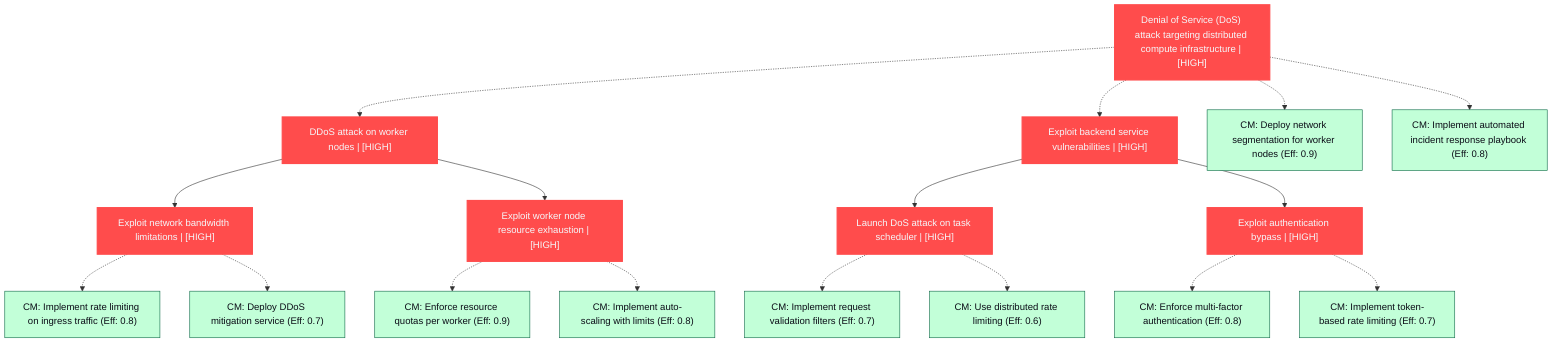graph TB
  node_01K67D29B3JKR9AVT775S7FBSH["Denial of Service (DoS) attack targeting distributed compute infrastructure | [HIGH]"]:::highRisk
  node_01K67D29B3JKR9AVT775S7FBSH-01["DDoS attack on worker nodes | [HIGH]"]:::highRisk
  node_01K67D29B3JKR9AVT775S7FBSH-01-01["Exploit network bandwidth limitations | [HIGH]"]:::highRisk
  node_01K67D29B3JKR9AVT775S7FBSH-01-01_cm_0["CM: Implement rate limiting on ingress traffic (Eff: 0.8)"]:::countermeasure
  node_01K67D29B3JKR9AVT775S7FBSH-01-01_cm_1["CM: Deploy DDoS mitigation service (Eff: 0.7)"]:::countermeasure
  node_01K67D29B3JKR9AVT775S7FBSH-01-02["Exploit worker node resource exhaustion | [HIGH]"]:::highRisk
  node_01K67D29B3JKR9AVT775S7FBSH-01-02_cm_0["CM: Enforce resource quotas per worker (Eff: 0.9)"]:::countermeasure
  node_01K67D29B3JKR9AVT775S7FBSH-01-02_cm_1["CM: Implement auto-scaling with limits (Eff: 0.8)"]:::countermeasure
  node_01K67D29B3JKR9AVT775S7FBSH-02["Exploit backend service vulnerabilities | [HIGH]"]:::highRisk
  node_01K67D29B3JKR9AVT775S7FBSH-02-01["Launch DoS attack on task scheduler | [HIGH]"]:::highRisk
  node_01K67D29B3JKR9AVT775S7FBSH-02-01_cm_0["CM: Implement request validation filters (Eff: 0.7)"]:::countermeasure
  node_01K67D29B3JKR9AVT775S7FBSH-02-01_cm_1["CM: Use distributed rate limiting (Eff: 0.6)"]:::countermeasure
  node_01K67D29B3JKR9AVT775S7FBSH-02-02["Exploit authentication bypass | [HIGH]"]:::highRisk
  node_01K67D29B3JKR9AVT775S7FBSH-02-02_cm_0["CM: Enforce multi-factor authentication (Eff: 0.8)"]:::countermeasure
  node_01K67D29B3JKR9AVT775S7FBSH-02-02_cm_1["CM: Implement token-based rate limiting (Eff: 0.7)"]:::countermeasure
  node_01K67D29B3JKR9AVT775S7FBSH_cm_0["CM: Deploy network segmentation for worker nodes (Eff: 0.9)"]:::countermeasure
  node_01K67D29B3JKR9AVT775S7FBSH_cm_1["CM: Implement automated incident response playbook (Eff: 0.8)"]:::countermeasure

  node_01K67D29B3JKR9AVT775S7FBSH -.-> node_01K67D29B3JKR9AVT775S7FBSH-01
  node_01K67D29B3JKR9AVT775S7FBSH-01 --> node_01K67D29B3JKR9AVT775S7FBSH-01-01
  node_01K67D29B3JKR9AVT775S7FBSH-01-01 -.-> node_01K67D29B3JKR9AVT775S7FBSH-01-01_cm_0
  node_01K67D29B3JKR9AVT775S7FBSH-01-01 -.-> node_01K67D29B3JKR9AVT775S7FBSH-01-01_cm_1
  node_01K67D29B3JKR9AVT775S7FBSH-01 --> node_01K67D29B3JKR9AVT775S7FBSH-01-02
  node_01K67D29B3JKR9AVT775S7FBSH-01-02 -.-> node_01K67D29B3JKR9AVT775S7FBSH-01-02_cm_0
  node_01K67D29B3JKR9AVT775S7FBSH-01-02 -.-> node_01K67D29B3JKR9AVT775S7FBSH-01-02_cm_1
  node_01K67D29B3JKR9AVT775S7FBSH -.-> node_01K67D29B3JKR9AVT775S7FBSH-02
  node_01K67D29B3JKR9AVT775S7FBSH-02 --> node_01K67D29B3JKR9AVT775S7FBSH-02-01
  node_01K67D29B3JKR9AVT775S7FBSH-02-01 -.-> node_01K67D29B3JKR9AVT775S7FBSH-02-01_cm_0
  node_01K67D29B3JKR9AVT775S7FBSH-02-01 -.-> node_01K67D29B3JKR9AVT775S7FBSH-02-01_cm_1
  node_01K67D29B3JKR9AVT775S7FBSH-02 --> node_01K67D29B3JKR9AVT775S7FBSH-02-02
  node_01K67D29B3JKR9AVT775S7FBSH-02-02 -.-> node_01K67D29B3JKR9AVT775S7FBSH-02-02_cm_0
  node_01K67D29B3JKR9AVT775S7FBSH-02-02 -.-> node_01K67D29B3JKR9AVT775S7FBSH-02-02_cm_1
  node_01K67D29B3JKR9AVT775S7FBSH -.-> node_01K67D29B3JKR9AVT775S7FBSH_cm_0
  node_01K67D29B3JKR9AVT775S7FBSH -.-> node_01K67D29B3JKR9AVT775S7FBSH_cm_1

  classDef andNode fill:#FF4C4C,stroke:#FF4C4C,stroke-width:2px,color:#F5F7FA
  classDef orNode fill:#36FF8F,stroke:#36FF8F,stroke-width:2px,color:#0B0D17
  classDef leafNode fill:#29ABE2,stroke:#29ABE2,stroke-width:2px,color:#F5F7FA
  classDef highRisk fill:#FF4C4C,color:#F5F7FA,stroke:#FF4C4C,stroke-width:2px
  classDef mediumRisk fill:#FFD300,stroke:#FFD300,stroke-width:1px,color:#0B0D17
  classDef lowRisk fill:#FFF2B3,stroke:#FFF2B3,stroke-width:1px,color:#0B0D17
  classDef countermeasure fill:#C2FFD8,stroke:#106B49,stroke-width:1px,color:#0B0D17
  classDef reference fill:#A259FF,stroke:#c3a4ff,stroke-width:1px,stroke-dasharray:3 3,color:#F5F7FA
  classDef mitreNode stroke-dasharray:5 5
  classDef note fill:#ffffcc,stroke:#ffcc00,stroke-width:2px,stroke-dasharray:5 5